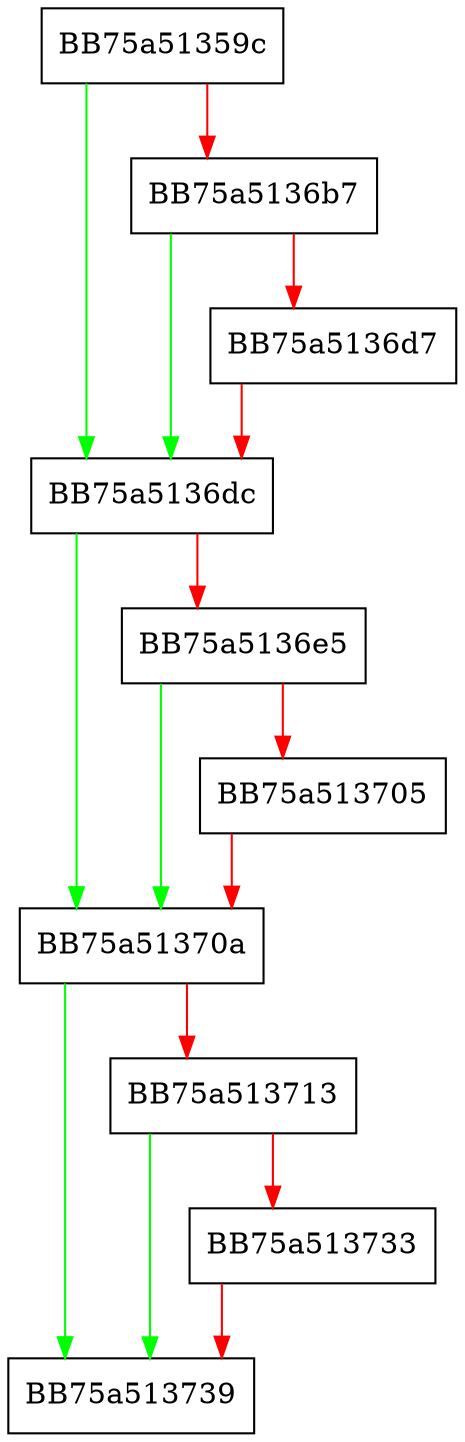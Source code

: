 digraph SpynetDigitalSigInfo {
  node [shape="box"];
  graph [splines=ortho];
  BB75a51359c -> BB75a5136dc [color="green"];
  BB75a51359c -> BB75a5136b7 [color="red"];
  BB75a5136b7 -> BB75a5136dc [color="green"];
  BB75a5136b7 -> BB75a5136d7 [color="red"];
  BB75a5136d7 -> BB75a5136dc [color="red"];
  BB75a5136dc -> BB75a51370a [color="green"];
  BB75a5136dc -> BB75a5136e5 [color="red"];
  BB75a5136e5 -> BB75a51370a [color="green"];
  BB75a5136e5 -> BB75a513705 [color="red"];
  BB75a513705 -> BB75a51370a [color="red"];
  BB75a51370a -> BB75a513739 [color="green"];
  BB75a51370a -> BB75a513713 [color="red"];
  BB75a513713 -> BB75a513739 [color="green"];
  BB75a513713 -> BB75a513733 [color="red"];
  BB75a513733 -> BB75a513739 [color="red"];
}